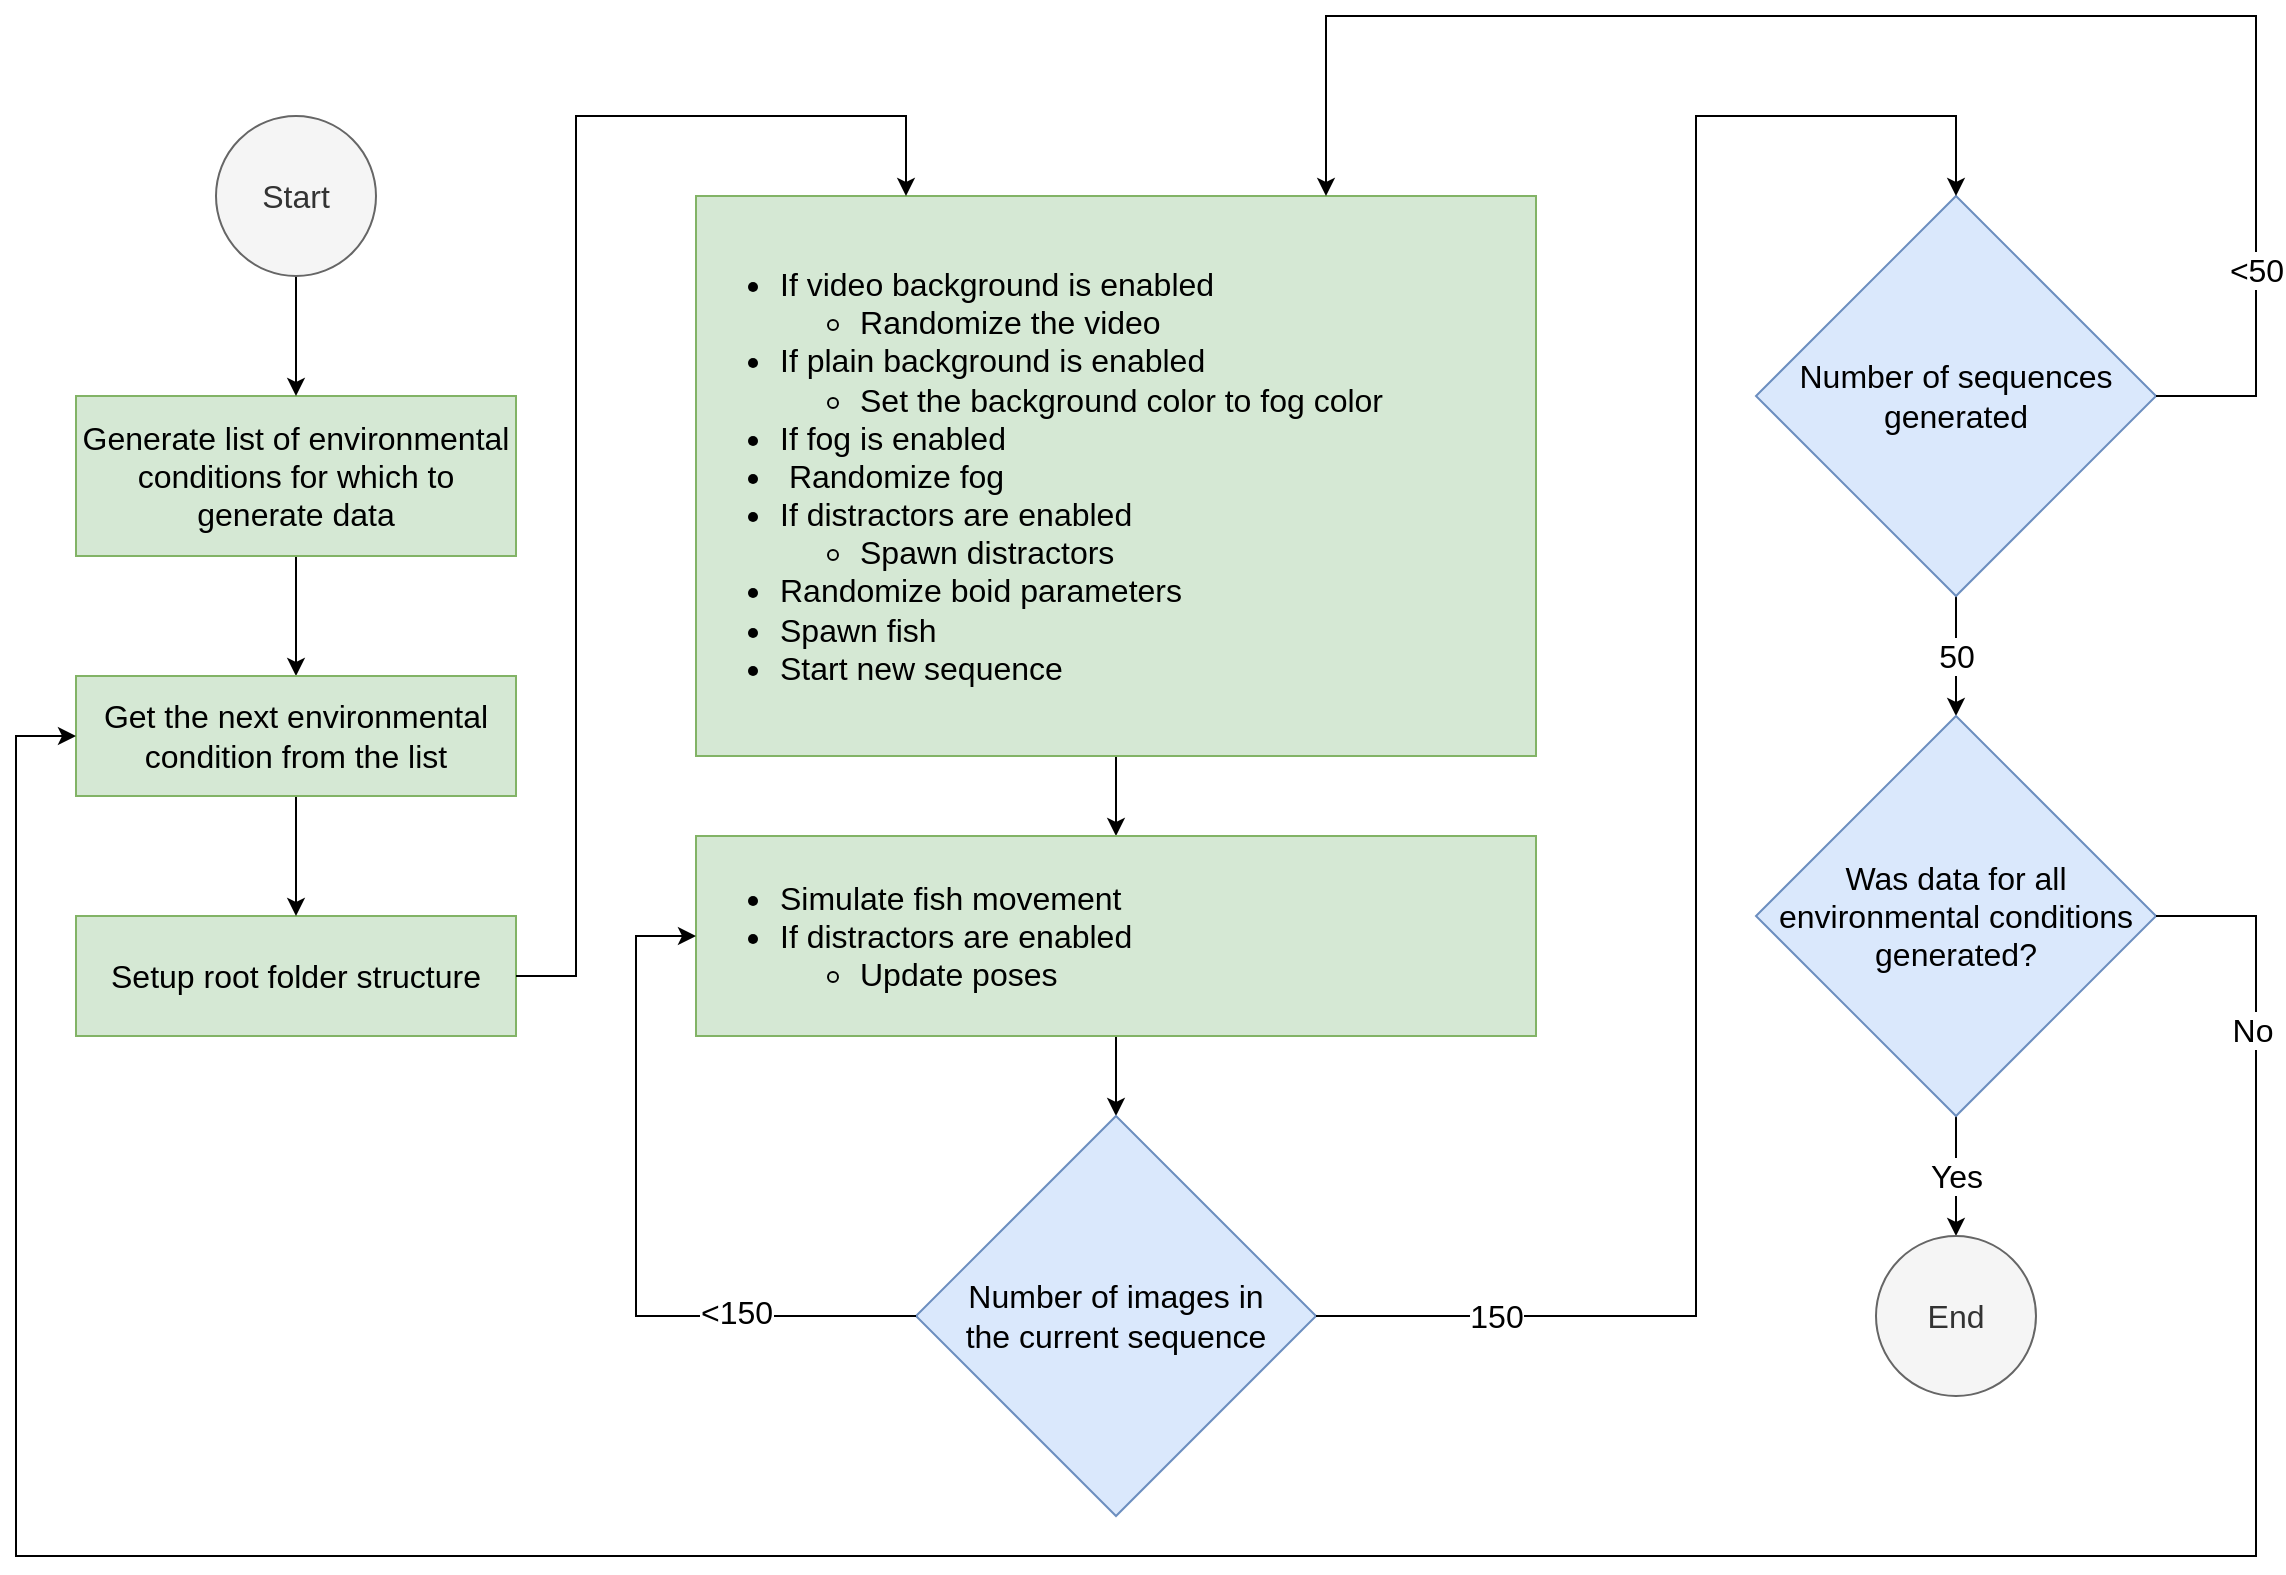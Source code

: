 <mxfile version="19.0.0" type="github">
  <diagram id="um49nD1CCODFLEtQZjCy" name="Page-1">
    <mxGraphModel dx="2430" dy="1936" grid="1" gridSize="10" guides="1" tooltips="1" connect="1" arrows="1" fold="1" page="1" pageScale="1" pageWidth="850" pageHeight="1100" math="0" shadow="0">
      <root>
        <mxCell id="0" />
        <mxCell id="1" parent="0" />
        <mxCell id="HkZs788f_xS5tDqPT4XS-2" value="" style="edgeStyle=orthogonalEdgeStyle;rounded=0;orthogonalLoop=1;jettySize=auto;html=1;fontSize=16;" edge="1" parent="1" source="Wr6Nh_eZoqflNnhvnt4h-3" target="HkZs788f_xS5tDqPT4XS-1">
          <mxGeometry relative="1" as="geometry" />
        </mxCell>
        <mxCell id="Wr6Nh_eZoqflNnhvnt4h-3" value="&lt;div style=&quot;font-size: 16px;&quot;&gt;&lt;font style=&quot;font-size: 16px;&quot;&gt;Generate list of environmental conditions for which to generate data&lt;br&gt;&lt;/font&gt;&lt;/div&gt;" style="rounded=0;whiteSpace=wrap;html=1;fillColor=#d5e8d4;strokeColor=#82b366;" parent="1" vertex="1">
          <mxGeometry x="-730" y="-380" width="220" height="80" as="geometry" />
        </mxCell>
        <mxCell id="HkZs788f_xS5tDqPT4XS-10" value="" style="edgeStyle=orthogonalEdgeStyle;rounded=0;orthogonalLoop=1;jettySize=auto;html=1;fontSize=16;" edge="1" parent="1" source="Wr6Nh_eZoqflNnhvnt4h-4" target="Wr6Nh_eZoqflNnhvnt4h-5">
          <mxGeometry relative="1" as="geometry" />
        </mxCell>
        <mxCell id="Wr6Nh_eZoqflNnhvnt4h-4" value="&lt;div style=&quot;font-size: 16px;&quot; align=&quot;left&quot;&gt;&lt;ul&gt;&lt;li&gt;&lt;font style=&quot;font-size: 16px;&quot;&gt;If video background is enabled &lt;br&gt;&lt;/font&gt;&lt;/li&gt;&lt;ul&gt;&lt;li&gt;&lt;font style=&quot;font-size: 16px;&quot;&gt;R&lt;font style=&quot;font-size: 16px;&quot;&gt;andomize the video&lt;/font&gt;&lt;/font&gt;&lt;/li&gt;&lt;/ul&gt;&lt;li&gt;&lt;font style=&quot;font-size: 16px;&quot;&gt;If plain background is enabled &lt;br&gt;&lt;/font&gt;&lt;/li&gt;&lt;ul&gt;&lt;li&gt;&lt;font style=&quot;font-size: 16px;&quot;&gt;Set the background color to fog color&lt;/font&gt;&lt;/li&gt;&lt;/ul&gt;&lt;li&gt;&lt;font style=&quot;font-size: 16px;&quot;&gt;If fog is enabled&lt;/font&gt;&lt;/li&gt;&lt;li&gt;&lt;font style=&quot;font-size: 16px;&quot;&gt;&lt;span style=&quot;white-space: pre;&quot;&gt;	&lt;/span&gt;Randomize fog&lt;/font&gt;&lt;/li&gt;&lt;li&gt;&lt;font style=&quot;font-size: 16px;&quot;&gt;If distractors are enabled&lt;/font&gt;&lt;/li&gt;&lt;ul&gt;&lt;li&gt;&lt;font style=&quot;font-size: 16px;&quot;&gt;Spawn distractors&amp;nbsp;&lt;/font&gt;&lt;/li&gt;&lt;/ul&gt;&lt;li&gt;&lt;font style=&quot;font-size: 16px;&quot;&gt;Randomize boid parameters&lt;/font&gt;&lt;/li&gt;&lt;li&gt;&lt;font style=&quot;font-size: 16px;&quot;&gt;Spawn fish&lt;/font&gt;&lt;/li&gt;&lt;li&gt;&lt;font style=&quot;font-size: 16px;&quot;&gt;Start new sequence&lt;/font&gt;&lt;/li&gt;&lt;/ul&gt;&lt;/div&gt;" style="rounded=0;whiteSpace=wrap;html=1;align=left;fillColor=#d5e8d4;strokeColor=#82b366;" parent="1" vertex="1">
          <mxGeometry x="-420" y="-480" width="420" height="280" as="geometry" />
        </mxCell>
        <mxCell id="HkZs788f_xS5tDqPT4XS-11" value="" style="edgeStyle=orthogonalEdgeStyle;rounded=0;orthogonalLoop=1;jettySize=auto;html=1;fontSize=16;" edge="1" parent="1" source="Wr6Nh_eZoqflNnhvnt4h-5" target="Wr6Nh_eZoqflNnhvnt4h-11">
          <mxGeometry relative="1" as="geometry" />
        </mxCell>
        <mxCell id="Wr6Nh_eZoqflNnhvnt4h-5" value="&lt;div style=&quot;font-size: 16px;&quot; align=&quot;left&quot;&gt;&lt;ul&gt;&lt;li&gt;&lt;font style=&quot;font-size: 16px;&quot;&gt;Simulate fish movement&lt;/font&gt;&lt;/li&gt;&lt;li&gt;&lt;font style=&quot;font-size: 16px;&quot;&gt;If distractors are enabled &lt;br&gt;&lt;/font&gt;&lt;/li&gt;&lt;ul&gt;&lt;li&gt;&lt;font style=&quot;font-size: 16px;&quot;&gt;Update poses&lt;br&gt;&lt;/font&gt;&lt;/li&gt;&lt;/ul&gt;&lt;/ul&gt;&lt;/div&gt;" style="rounded=0;whiteSpace=wrap;html=1;align=left;fillColor=#d5e8d4;strokeColor=#82b366;" parent="1" vertex="1">
          <mxGeometry x="-420" y="-160" width="420" height="100" as="geometry" />
        </mxCell>
        <mxCell id="Wr6Nh_eZoqflNnhvnt4h-11" value="&lt;font style=&quot;font-size: 16px;&quot;&gt;Number of images in&lt;br&gt;the current sequence&lt;/font&gt;" style="rhombus;whiteSpace=wrap;html=1;fontSize=10;fillColor=#dae8fc;strokeColor=#6c8ebf;" parent="1" vertex="1">
          <mxGeometry x="-310" y="-20" width="200" height="200" as="geometry" />
        </mxCell>
        <mxCell id="HkZs788f_xS5tDqPT4XS-13" value="50" style="edgeStyle=orthogonalEdgeStyle;rounded=0;orthogonalLoop=1;jettySize=auto;html=1;fontSize=16;" edge="1" parent="1" source="pAQo-eV-7nVf51DoNilM-1" target="pAQo-eV-7nVf51DoNilM-4">
          <mxGeometry relative="1" as="geometry" />
        </mxCell>
        <mxCell id="pAQo-eV-7nVf51DoNilM-1" value="&lt;font style=&quot;font-size: 16px;&quot;&gt;Number of sequences generated&lt;/font&gt;" style="rhombus;whiteSpace=wrap;html=1;fontSize=10;fillColor=#dae8fc;strokeColor=#6c8ebf;" parent="1" vertex="1">
          <mxGeometry x="110" y="-480" width="200" height="200" as="geometry" />
        </mxCell>
        <mxCell id="HkZs788f_xS5tDqPT4XS-4" value="" style="edgeStyle=orthogonalEdgeStyle;rounded=0;orthogonalLoop=1;jettySize=auto;html=1;fontSize=16;" edge="1" parent="1" source="pAQo-eV-7nVf51DoNilM-2" target="Wr6Nh_eZoqflNnhvnt4h-3">
          <mxGeometry relative="1" as="geometry" />
        </mxCell>
        <mxCell id="pAQo-eV-7nVf51DoNilM-2" value="&lt;font style=&quot;font-size: 16px;&quot;&gt;Start&lt;/font&gt;" style="ellipse;whiteSpace=wrap;html=1;aspect=fixed;fontSize=10;fillColor=#f5f5f5;fontColor=#333333;strokeColor=#666666;" parent="1" vertex="1">
          <mxGeometry x="-660" y="-520" width="80" height="80" as="geometry" />
        </mxCell>
        <mxCell id="HkZs788f_xS5tDqPT4XS-14" value="Yes" style="edgeStyle=orthogonalEdgeStyle;rounded=0;orthogonalLoop=1;jettySize=auto;html=1;fontSize=16;" edge="1" parent="1" source="pAQo-eV-7nVf51DoNilM-4" target="HkZs788f_xS5tDqPT4XS-6">
          <mxGeometry relative="1" as="geometry" />
        </mxCell>
        <mxCell id="pAQo-eV-7nVf51DoNilM-4" value="&lt;div style=&quot;font-size: 16px;&quot;&gt;&lt;font style=&quot;font-size: 16px;&quot;&gt;Was data for all&lt;br&gt;environmental conditions generated?&lt;/font&gt;&lt;/div&gt;" style="rhombus;whiteSpace=wrap;html=1;fontSize=10;fillColor=#dae8fc;strokeColor=#6c8ebf;" parent="1" vertex="1">
          <mxGeometry x="110" y="-220" width="200" height="200" as="geometry" />
        </mxCell>
        <mxCell id="pAQo-eV-7nVf51DoNilM-5" value="&lt;font style=&quot;font-size: 16px;&quot;&gt;Setup root folder structure&lt;/font&gt;" style="rounded=0;whiteSpace=wrap;html=1;fontSize=10;fillColor=#d5e8d4;strokeColor=#82b366;" parent="1" vertex="1">
          <mxGeometry x="-730" y="-120" width="220" height="60" as="geometry" />
        </mxCell>
        <mxCell id="HkZs788f_xS5tDqPT4XS-3" value="" style="edgeStyle=orthogonalEdgeStyle;rounded=0;orthogonalLoop=1;jettySize=auto;html=1;fontSize=16;" edge="1" parent="1" source="HkZs788f_xS5tDqPT4XS-1" target="pAQo-eV-7nVf51DoNilM-5">
          <mxGeometry relative="1" as="geometry" />
        </mxCell>
        <mxCell id="HkZs788f_xS5tDqPT4XS-1" value="&lt;font style=&quot;font-size: 16px;&quot;&gt;Get the next environmental condition from the list&lt;br&gt;&lt;/font&gt;" style="rounded=0;whiteSpace=wrap;html=1;fontSize=10;fillColor=#d5e8d4;strokeColor=#82b366;" vertex="1" parent="1">
          <mxGeometry x="-730" y="-240" width="220" height="60" as="geometry" />
        </mxCell>
        <mxCell id="HkZs788f_xS5tDqPT4XS-6" value="&lt;font style=&quot;font-size: 16px;&quot;&gt;End&lt;/font&gt;" style="ellipse;whiteSpace=wrap;html=1;aspect=fixed;fontSize=10;fillColor=#f5f5f5;fontColor=#333333;strokeColor=#666666;" vertex="1" parent="1">
          <mxGeometry x="170" y="40" width="80" height="80" as="geometry" />
        </mxCell>
        <mxCell id="HkZs788f_xS5tDqPT4XS-9" value="" style="endArrow=classic;html=1;rounded=0;fontSize=16;exitX=1;exitY=0.5;exitDx=0;exitDy=0;entryX=0.25;entryY=0;entryDx=0;entryDy=0;" edge="1" parent="1" source="pAQo-eV-7nVf51DoNilM-5" target="Wr6Nh_eZoqflNnhvnt4h-4">
          <mxGeometry width="50" height="50" relative="1" as="geometry">
            <mxPoint x="160" y="-70" as="sourcePoint" />
            <mxPoint x="210" y="-120" as="targetPoint" />
            <Array as="points">
              <mxPoint x="-480" y="-90" />
              <mxPoint x="-480" y="-520" />
              <mxPoint x="-315" y="-520" />
            </Array>
          </mxGeometry>
        </mxCell>
        <mxCell id="HkZs788f_xS5tDqPT4XS-12" value="150" style="endArrow=classic;html=1;rounded=0;fontSize=16;exitX=1;exitY=0.5;exitDx=0;exitDy=0;entryX=0.5;entryY=0;entryDx=0;entryDy=0;" edge="1" parent="1" source="Wr6Nh_eZoqflNnhvnt4h-11" target="pAQo-eV-7nVf51DoNilM-1">
          <mxGeometry x="-0.812" width="50" height="50" relative="1" as="geometry">
            <mxPoint x="160" y="-70" as="sourcePoint" />
            <mxPoint x="210" y="-120" as="targetPoint" />
            <Array as="points">
              <mxPoint x="80" y="80" />
              <mxPoint x="80" y="-520" />
              <mxPoint x="210" y="-520" />
            </Array>
            <mxPoint as="offset" />
          </mxGeometry>
        </mxCell>
        <mxCell id="HkZs788f_xS5tDqPT4XS-15" value="" style="endArrow=classic;html=1;rounded=0;fontSize=16;exitX=0;exitY=0.5;exitDx=0;exitDy=0;entryX=0;entryY=0.5;entryDx=0;entryDy=0;" edge="1" parent="1" source="Wr6Nh_eZoqflNnhvnt4h-11" target="Wr6Nh_eZoqflNnhvnt4h-5">
          <mxGeometry width="50" height="50" relative="1" as="geometry">
            <mxPoint x="160" y="-70" as="sourcePoint" />
            <mxPoint x="210" y="-120" as="targetPoint" />
            <Array as="points">
              <mxPoint x="-450" y="80" />
              <mxPoint x="-450" y="-110" />
            </Array>
          </mxGeometry>
        </mxCell>
        <mxCell id="HkZs788f_xS5tDqPT4XS-18" value="&amp;lt;150" style="edgeLabel;html=1;align=center;verticalAlign=middle;resizable=0;points=[];fontSize=16;" vertex="1" connectable="0" parent="HkZs788f_xS5tDqPT4XS-15">
          <mxGeometry x="-0.5" y="-2" relative="1" as="geometry">
            <mxPoint as="offset" />
          </mxGeometry>
        </mxCell>
        <mxCell id="HkZs788f_xS5tDqPT4XS-16" value="" style="endArrow=classic;html=1;rounded=0;fontSize=16;exitX=1;exitY=0.5;exitDx=0;exitDy=0;entryX=0.75;entryY=0;entryDx=0;entryDy=0;" edge="1" parent="1" source="pAQo-eV-7nVf51DoNilM-1" target="Wr6Nh_eZoqflNnhvnt4h-4">
          <mxGeometry width="50" height="50" relative="1" as="geometry">
            <mxPoint x="-210" y="-350" as="sourcePoint" />
            <mxPoint x="-160" y="-400" as="targetPoint" />
            <Array as="points">
              <mxPoint x="360" y="-380" />
              <mxPoint x="360" y="-570" />
              <mxPoint x="-105" y="-570" />
            </Array>
          </mxGeometry>
        </mxCell>
        <mxCell id="HkZs788f_xS5tDqPT4XS-19" value="&amp;lt;50" style="edgeLabel;html=1;align=center;verticalAlign=middle;resizable=0;points=[];fontSize=16;" vertex="1" connectable="0" parent="HkZs788f_xS5tDqPT4XS-16">
          <mxGeometry x="-0.714" relative="1" as="geometry">
            <mxPoint as="offset" />
          </mxGeometry>
        </mxCell>
        <mxCell id="HkZs788f_xS5tDqPT4XS-17" value="" style="endArrow=classic;html=1;rounded=0;fontSize=16;exitX=1;exitY=0.5;exitDx=0;exitDy=0;entryX=0;entryY=0.5;entryDx=0;entryDy=0;" edge="1" parent="1" source="pAQo-eV-7nVf51DoNilM-4" target="HkZs788f_xS5tDqPT4XS-1">
          <mxGeometry width="50" height="50" relative="1" as="geometry">
            <mxPoint x="-230" y="-140" as="sourcePoint" />
            <mxPoint x="-180" y="-190" as="targetPoint" />
            <Array as="points">
              <mxPoint x="360" y="-120" />
              <mxPoint x="360" y="200" />
              <mxPoint x="-760" y="200" />
              <mxPoint x="-760" y="-210" />
            </Array>
          </mxGeometry>
        </mxCell>
        <mxCell id="HkZs788f_xS5tDqPT4XS-20" value="No" style="edgeLabel;html=1;align=center;verticalAlign=middle;resizable=0;points=[];fontSize=16;" vertex="1" connectable="0" parent="HkZs788f_xS5tDqPT4XS-17">
          <mxGeometry x="-0.889" y="-2" relative="1" as="geometry">
            <mxPoint as="offset" />
          </mxGeometry>
        </mxCell>
      </root>
    </mxGraphModel>
  </diagram>
</mxfile>
